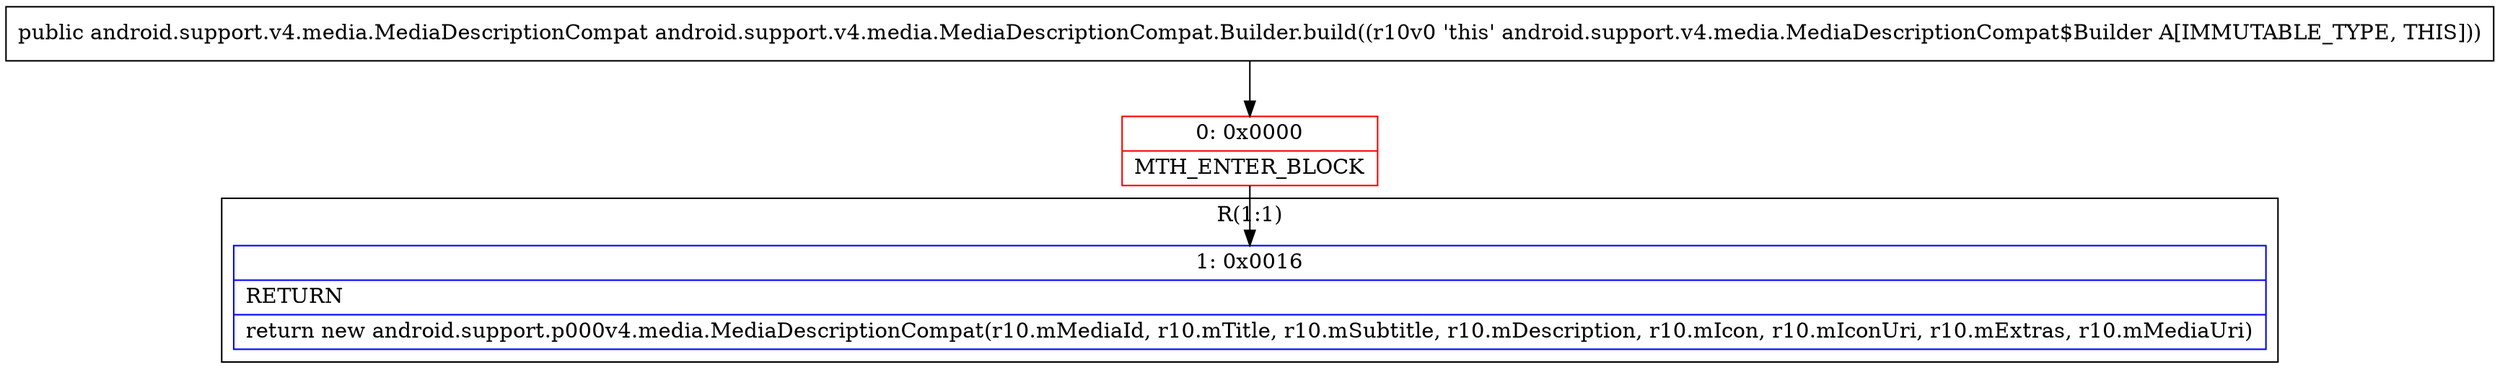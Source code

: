 digraph "CFG forandroid.support.v4.media.MediaDescriptionCompat.Builder.build()Landroid\/support\/v4\/media\/MediaDescriptionCompat;" {
subgraph cluster_Region_214355094 {
label = "R(1:1)";
node [shape=record,color=blue];
Node_1 [shape=record,label="{1\:\ 0x0016|RETURN\l|return new android.support.p000v4.media.MediaDescriptionCompat(r10.mMediaId, r10.mTitle, r10.mSubtitle, r10.mDescription, r10.mIcon, r10.mIconUri, r10.mExtras, r10.mMediaUri)\l}"];
}
Node_0 [shape=record,color=red,label="{0\:\ 0x0000|MTH_ENTER_BLOCK\l}"];
MethodNode[shape=record,label="{public android.support.v4.media.MediaDescriptionCompat android.support.v4.media.MediaDescriptionCompat.Builder.build((r10v0 'this' android.support.v4.media.MediaDescriptionCompat$Builder A[IMMUTABLE_TYPE, THIS])) }"];
MethodNode -> Node_0;
Node_0 -> Node_1;
}

